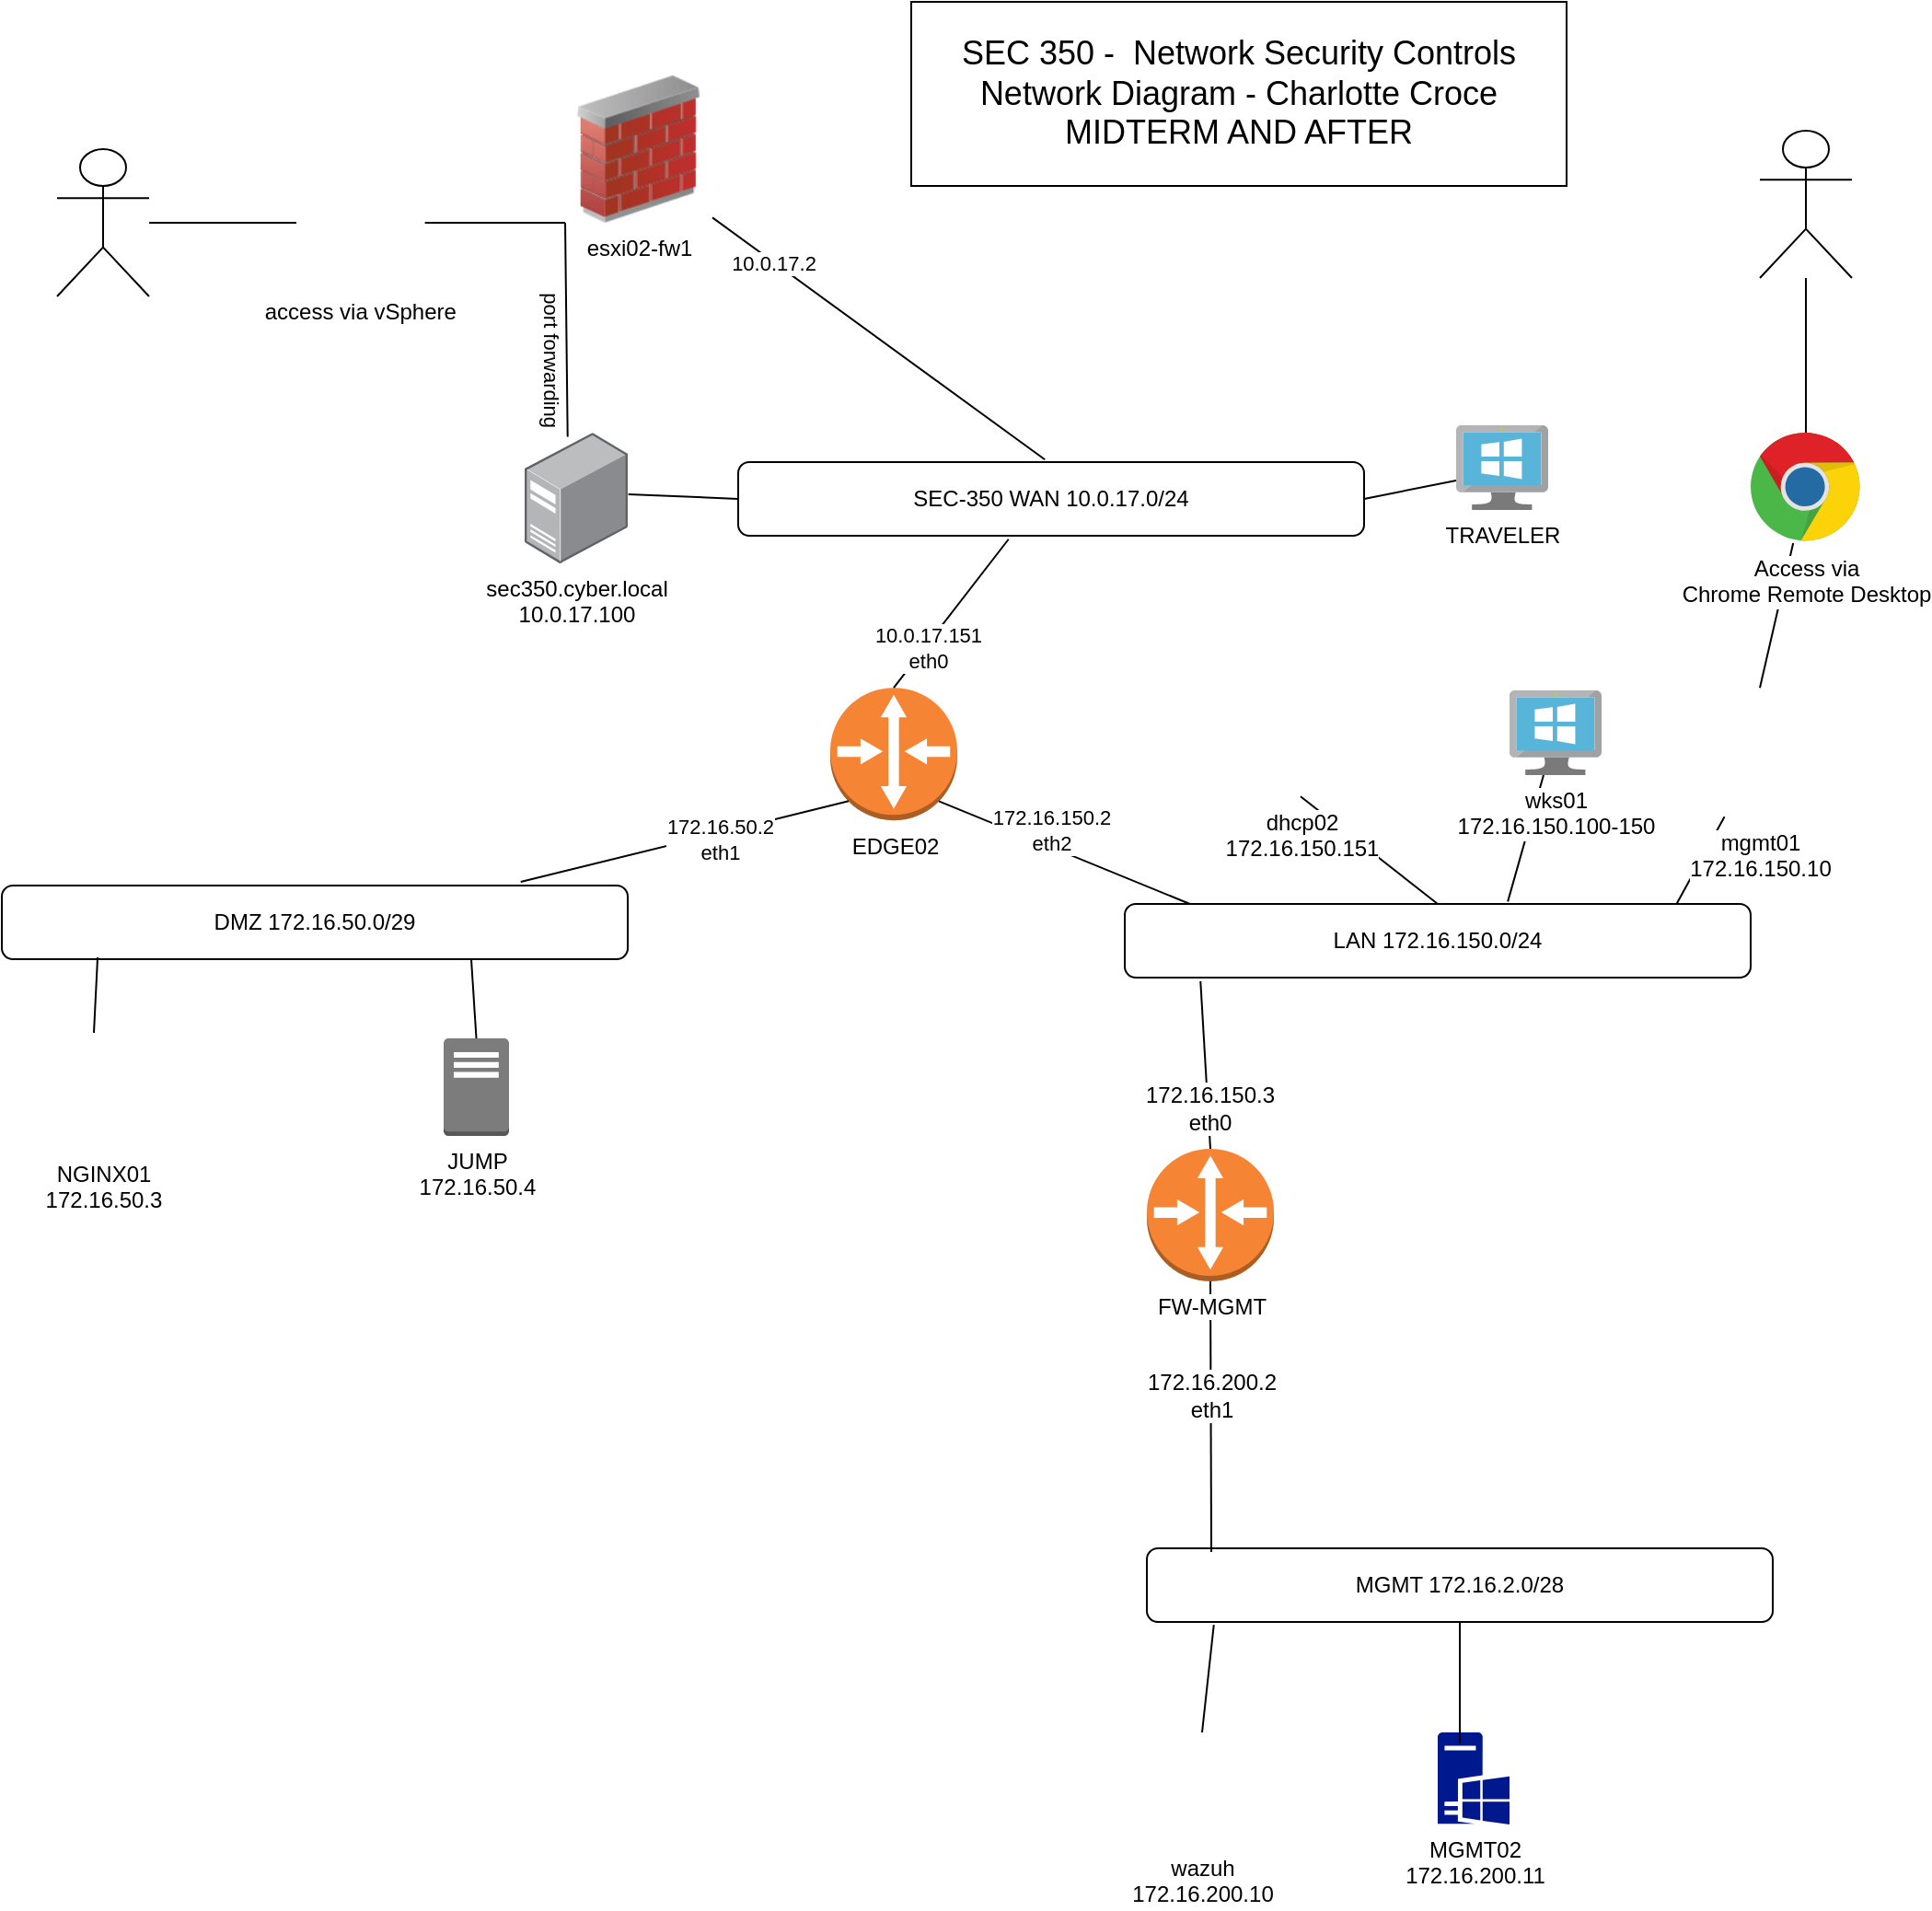 <mxfile version="26.1.1">
  <diagram name="Page-1" id="OsbpnMVMir5d5On4mEyH">
    <mxGraphModel dx="1500" dy="813" grid="1" gridSize="10" guides="1" tooltips="1" connect="1" arrows="1" fold="1" page="1" pageScale="1" pageWidth="850" pageHeight="1100" math="0" shadow="0">
      <root>
        <mxCell id="0" />
        <mxCell id="1" parent="0" />
        <mxCell id="r5Bo3zyKJavz-clfbByA-1" value="SEC-350 WAN 10.0.17.0/24" style="rounded=1;whiteSpace=wrap;html=1;align=center;" parent="1" vertex="1">
          <mxGeometry x="560" y="380" width="340" height="40" as="geometry" />
        </mxCell>
        <mxCell id="r5Bo3zyKJavz-clfbByA-2" value="LAN 172.16.150.0/24" style="rounded=1;whiteSpace=wrap;html=1;align=center;" parent="1" vertex="1">
          <mxGeometry x="770" y="620" width="340" height="40" as="geometry" />
        </mxCell>
        <mxCell id="r5Bo3zyKJavz-clfbByA-3" value="DMZ 172.16.50.0/29" style="rounded=1;whiteSpace=wrap;html=1;align=center;" parent="1" vertex="1">
          <mxGeometry x="160" y="610" width="340" height="40" as="geometry" />
        </mxCell>
        <mxCell id="r5Bo3zyKJavz-clfbByA-4" value="EDGE02" style="outlineConnect=0;dashed=0;verticalLabelPosition=bottom;verticalAlign=top;align=center;html=1;shape=mxgraph.aws3.router;fillColor=#F58534;gradientColor=none;" parent="1" vertex="1">
          <mxGeometry x="610" y="502.6" width="69" height="72" as="geometry" />
        </mxCell>
        <mxCell id="r5Bo3zyKJavz-clfbByA-5" value="" style="endArrow=none;html=1;rounded=0;entryX=0.855;entryY=0.855;entryDx=0;entryDy=0;entryPerimeter=0;exitX=0.104;exitY=0;exitDx=0;exitDy=0;exitPerimeter=0;" parent="1" source="r5Bo3zyKJavz-clfbByA-2" target="r5Bo3zyKJavz-clfbByA-4" edge="1">
          <mxGeometry width="50" height="50" relative="1" as="geometry">
            <mxPoint x="921" y="710" as="sourcePoint" />
            <mxPoint x="971" y="660" as="targetPoint" />
          </mxGeometry>
        </mxCell>
        <mxCell id="r5Bo3zyKJavz-clfbByA-6" value="172.16.150.2&lt;div&gt;eth2&lt;/div&gt;" style="edgeLabel;html=1;align=center;verticalAlign=middle;resizable=0;points=[];rotation=0;" parent="r5Bo3zyKJavz-clfbByA-5" vertex="1" connectable="0">
          <mxGeometry x="0.002" y="2" relative="1" as="geometry">
            <mxPoint x="-6" y="-14" as="offset" />
          </mxGeometry>
        </mxCell>
        <mxCell id="r5Bo3zyKJavz-clfbByA-7" value="" style="endArrow=none;html=1;rounded=0;entryX=0.145;entryY=0.855;entryDx=0;entryDy=0;entryPerimeter=0;exitX=0.829;exitY=-0.05;exitDx=0;exitDy=0;exitPerimeter=0;" parent="1" source="r5Bo3zyKJavz-clfbByA-3" target="r5Bo3zyKJavz-clfbByA-4" edge="1">
          <mxGeometry width="50" height="50" relative="1" as="geometry">
            <mxPoint x="491" y="560" as="sourcePoint" />
            <mxPoint x="541" y="510" as="targetPoint" />
          </mxGeometry>
        </mxCell>
        <mxCell id="r5Bo3zyKJavz-clfbByA-8" value="172.16.50.2&lt;div&gt;eth1&lt;/div&gt;" style="edgeLabel;html=1;align=center;verticalAlign=middle;resizable=0;points=[];rotation=0;" parent="r5Bo3zyKJavz-clfbByA-7" vertex="1" connectable="0">
          <mxGeometry x="0.4" y="-1" relative="1" as="geometry">
            <mxPoint x="-17" y="6" as="offset" />
          </mxGeometry>
        </mxCell>
        <mxCell id="r5Bo3zyKJavz-clfbByA-9" value="&lt;div&gt;JUMP&lt;br&gt;&lt;div&gt;172.16.50.4&lt;/div&gt;&lt;/div&gt;" style="outlineConnect=0;dashed=0;verticalLabelPosition=bottom;verticalAlign=top;align=center;html=1;shape=mxgraph.aws3.traditional_server;fillColor=#7D7C7C;gradientColor=none;" parent="1" vertex="1">
          <mxGeometry x="400" y="693" width="35.5" height="53" as="geometry" />
        </mxCell>
        <mxCell id="r5Bo3zyKJavz-clfbByA-10" value="" style="endArrow=none;html=1;rounded=0;exitX=0.153;exitY=0.975;exitDx=0;exitDy=0;exitPerimeter=0;" parent="1" source="r5Bo3zyKJavz-clfbByA-3" edge="1">
          <mxGeometry width="50" height="50" relative="1" as="geometry">
            <mxPoint x="481" y="850" as="sourcePoint" />
            <mxPoint x="210" y="690" as="targetPoint" />
          </mxGeometry>
        </mxCell>
        <mxCell id="r5Bo3zyKJavz-clfbByA-11" value="" style="endArrow=none;html=1;rounded=0;entryX=0.5;entryY=0;entryDx=0;entryDy=0;entryPerimeter=0;exitX=0.432;exitY=1.047;exitDx=0;exitDy=0;exitPerimeter=0;" parent="1" source="r5Bo3zyKJavz-clfbByA-1" target="r5Bo3zyKJavz-clfbByA-4" edge="1">
          <mxGeometry width="50" height="50" relative="1" as="geometry">
            <mxPoint x="805" y="530" as="sourcePoint" />
            <mxPoint x="855" y="480" as="targetPoint" />
          </mxGeometry>
        </mxCell>
        <mxCell id="r5Bo3zyKJavz-clfbByA-12" value="10.0.17.151&lt;div&gt;eth0&lt;/div&gt;" style="edgeLabel;html=1;align=center;verticalAlign=middle;resizable=0;points=[];" parent="r5Bo3zyKJavz-clfbByA-11" vertex="1" connectable="0">
          <mxGeometry x="0.452" y="1" relative="1" as="geometry">
            <mxPoint as="offset" />
          </mxGeometry>
        </mxCell>
        <mxCell id="r5Bo3zyKJavz-clfbByA-13" value="esxi02-fw1" style="image;html=1;image=img/lib/clip_art/networking/Firewall_02_128x128.png" parent="1" vertex="1">
          <mxGeometry x="466.01" y="170" width="80" height="80" as="geometry" />
        </mxCell>
        <mxCell id="r5Bo3zyKJavz-clfbByA-14" value="&lt;div&gt;&lt;br&gt;&lt;/div&gt;" style="shape=umlActor;verticalLabelPosition=bottom;verticalAlign=top;html=1;outlineConnect=0;" parent="1" vertex="1">
          <mxGeometry x="190" y="210" width="50" height="80" as="geometry" />
        </mxCell>
        <mxCell id="r5Bo3zyKJavz-clfbByA-15" value="" style="endArrow=none;html=1;rounded=0;exitX=0;exitY=0.5;exitDx=0;exitDy=0;" parent="1" source="r5Bo3zyKJavz-clfbByA-56" target="r5Bo3zyKJavz-clfbByA-14" edge="1">
          <mxGeometry width="50" height="50" relative="1" as="geometry">
            <mxPoint x="460" y="390" as="sourcePoint" />
            <mxPoint x="510" y="340" as="targetPoint" />
          </mxGeometry>
        </mxCell>
        <mxCell id="r5Bo3zyKJavz-clfbByA-16" value="sec350.cyber.local&lt;div&gt;10.0.17.100&lt;/div&gt;" style="image;points=[];aspect=fixed;html=1;align=center;shadow=0;dashed=0;image=img/lib/allied_telesis/computer_and_terminals/Server_Desktop.svg;" parent="1" vertex="1">
          <mxGeometry x="443.99" y="364" width="56.01" height="71" as="geometry" />
        </mxCell>
        <mxCell id="r5Bo3zyKJavz-clfbByA-17" value="" style="endArrow=none;html=1;rounded=0;entryX=0;entryY=1;entryDx=0;entryDy=0;exitX=0.417;exitY=0.031;exitDx=0;exitDy=0;exitPerimeter=0;" parent="1" source="r5Bo3zyKJavz-clfbByA-16" target="r5Bo3zyKJavz-clfbByA-13" edge="1">
          <mxGeometry width="50" height="50" relative="1" as="geometry">
            <mxPoint x="620" y="470" as="sourcePoint" />
            <mxPoint x="670" y="420" as="targetPoint" />
          </mxGeometry>
        </mxCell>
        <mxCell id="r5Bo3zyKJavz-clfbByA-18" value="port forwarding" style="edgeLabel;html=1;align=center;verticalAlign=middle;resizable=0;points=[];rotation=90;" parent="r5Bo3zyKJavz-clfbByA-17" vertex="1" connectable="0">
          <mxGeometry x="-0.27" y="1" relative="1" as="geometry">
            <mxPoint x="-7" as="offset" />
          </mxGeometry>
        </mxCell>
        <mxCell id="r5Bo3zyKJavz-clfbByA-19" value="" style="endArrow=none;html=1;rounded=0;exitX=0;exitY=0.5;exitDx=0;exitDy=0;entryX=1.006;entryY=0.471;entryDx=0;entryDy=0;entryPerimeter=0;" parent="1" source="r5Bo3zyKJavz-clfbByA-1" target="r5Bo3zyKJavz-clfbByA-16" edge="1">
          <mxGeometry width="50" height="50" relative="1" as="geometry">
            <mxPoint x="570" y="440" as="sourcePoint" />
            <mxPoint x="410" y="380" as="targetPoint" />
          </mxGeometry>
        </mxCell>
        <mxCell id="r5Bo3zyKJavz-clfbByA-20" value="" style="endArrow=none;html=1;rounded=0;entryX=1;entryY=0.965;entryDx=0;entryDy=0;entryPerimeter=0;exitX=0.49;exitY=-0.035;exitDx=0;exitDy=0;exitPerimeter=0;" parent="1" source="r5Bo3zyKJavz-clfbByA-1" target="r5Bo3zyKJavz-clfbByA-13" edge="1">
          <mxGeometry width="50" height="50" relative="1" as="geometry">
            <mxPoint x="600" y="310" as="sourcePoint" />
            <mxPoint x="650" y="260" as="targetPoint" />
          </mxGeometry>
        </mxCell>
        <mxCell id="r5Bo3zyKJavz-clfbByA-21" value="10.0.17.2" style="edgeLabel;html=1;align=center;verticalAlign=middle;resizable=0;points=[];" parent="r5Bo3zyKJavz-clfbByA-20" vertex="1" connectable="0">
          <mxGeometry x="0.736" y="-1" relative="1" as="geometry">
            <mxPoint x="8" y="8" as="offset" />
          </mxGeometry>
        </mxCell>
        <mxCell id="r5Bo3zyKJavz-clfbByA-23" value="MGMT 172.16.2.0/28" style="rounded=1;whiteSpace=wrap;html=1;align=center;" parent="1" vertex="1">
          <mxGeometry x="782" y="970" width="340" height="40" as="geometry" />
        </mxCell>
        <mxCell id="r5Bo3zyKJavz-clfbByA-24" value="" style="endArrow=none;html=1;rounded=0;fontSize=12;startSize=8;endSize=8;curved=1;entryX=0.121;entryY=1.05;entryDx=0;entryDy=0;entryPerimeter=0;exitX=0.5;exitY=0;exitDx=0;exitDy=0;exitPerimeter=0;" parent="1" source="r5Bo3zyKJavz-clfbByA-49" target="r5Bo3zyKJavz-clfbByA-2" edge="1">
          <mxGeometry width="50" height="50" relative="1" as="geometry">
            <mxPoint x="846" y="800" as="sourcePoint" />
            <mxPoint x="1034" y="830" as="targetPoint" />
          </mxGeometry>
        </mxCell>
        <mxCell id="r5Bo3zyKJavz-clfbByA-25" value="&lt;div&gt;172.16.150.3&lt;/div&gt;eth0" style="edgeLabel;html=1;align=center;verticalAlign=middle;resizable=0;points=[];fontSize=12;" parent="r5Bo3zyKJavz-clfbByA-24" vertex="1" connectable="0">
          <mxGeometry x="-0.517" y="-1" relative="1" as="geometry">
            <mxPoint as="offset" />
          </mxGeometry>
        </mxCell>
        <mxCell id="r5Bo3zyKJavz-clfbByA-26" value="" style="endArrow=none;html=1;rounded=0;fontSize=12;startSize=8;endSize=8;curved=1;exitX=0.5;exitY=1;exitDx=0;exitDy=0;exitPerimeter=0;entryX=0.103;entryY=0.05;entryDx=0;entryDy=0;entryPerimeter=0;" parent="1" source="r5Bo3zyKJavz-clfbByA-49" target="r5Bo3zyKJavz-clfbByA-23" edge="1">
          <mxGeometry width="50" height="50" relative="1" as="geometry">
            <mxPoint x="984" y="880" as="sourcePoint" />
            <mxPoint x="1034" y="830" as="targetPoint" />
          </mxGeometry>
        </mxCell>
        <mxCell id="r5Bo3zyKJavz-clfbByA-27" value="172.16.200.2&lt;div&gt;eth1&lt;/div&gt;" style="edgeLabel;html=1;align=center;verticalAlign=middle;resizable=0;points=[];fontSize=12;" parent="r5Bo3zyKJavz-clfbByA-26" vertex="1" connectable="0">
          <mxGeometry x="-0.273" y="1" relative="1" as="geometry">
            <mxPoint x="-1" y="8" as="offset" />
          </mxGeometry>
        </mxCell>
        <mxCell id="r5Bo3zyKJavz-clfbByA-28" value="wazuh&lt;div&gt;172.16.200.10&lt;/div&gt;" style="shape=image;html=1;verticalAlign=top;verticalLabelPosition=bottom;labelBackgroundColor=#ffffff;imageAspect=0;aspect=fixed;image=https://cdn1.iconfinder.com/data/icons/logos-brands-1/24/logo_brand_brands_logos_ubuntu-128.png" parent="1" vertex="1">
          <mxGeometry x="782" y="1070" width="60" height="60" as="geometry" />
        </mxCell>
        <mxCell id="r5Bo3zyKJavz-clfbByA-29" value="MGMT02&lt;div&gt;172.16.200.11&lt;/div&gt;" style="sketch=0;aspect=fixed;pointerEvents=1;shadow=0;dashed=0;html=1;strokeColor=none;labelPosition=center;verticalLabelPosition=bottom;verticalAlign=top;align=center;fillColor=#00188D;shape=mxgraph.mscae.enterprise.windows_server" parent="1" vertex="1">
          <mxGeometry x="940" y="1070" width="39" height="50" as="geometry" />
        </mxCell>
        <mxCell id="r5Bo3zyKJavz-clfbByA-30" value="" style="endArrow=none;html=1;rounded=0;fontSize=12;startSize=8;endSize=8;curved=1;entryX=0.5;entryY=1;entryDx=0;entryDy=0;exitX=0.308;exitY=0.12;exitDx=0;exitDy=0;exitPerimeter=0;" parent="1" source="r5Bo3zyKJavz-clfbByA-29" target="r5Bo3zyKJavz-clfbByA-23" edge="1">
          <mxGeometry width="50" height="50" relative="1" as="geometry">
            <mxPoint x="984" y="1000" as="sourcePoint" />
            <mxPoint x="1034" y="950" as="targetPoint" />
          </mxGeometry>
        </mxCell>
        <mxCell id="r5Bo3zyKJavz-clfbByA-31" value="" style="endArrow=none;html=1;rounded=0;fontSize=12;startSize=8;endSize=8;curved=1;entryX=0.107;entryY=1.038;entryDx=0;entryDy=0;entryPerimeter=0;exitX=0.5;exitY=0;exitDx=0;exitDy=0;" parent="1" source="r5Bo3zyKJavz-clfbByA-28" target="r5Bo3zyKJavz-clfbByA-23" edge="1">
          <mxGeometry width="50" height="50" relative="1" as="geometry">
            <mxPoint x="984" y="1000" as="sourcePoint" />
            <mxPoint x="1034" y="950" as="targetPoint" />
          </mxGeometry>
        </mxCell>
        <mxCell id="r5Bo3zyKJavz-clfbByA-37" value="" style="endArrow=none;html=1;rounded=0;entryX=0;entryY=0.5;entryDx=0;entryDy=0;exitX=1;exitY=0.5;exitDx=0;exitDy=0;" parent="1" source="r5Bo3zyKJavz-clfbByA-1" edge="1">
          <mxGeometry width="50" height="50" relative="1" as="geometry">
            <mxPoint x="730" y="490" as="sourcePoint" />
            <mxPoint x="950" y="390" as="targetPoint" />
          </mxGeometry>
        </mxCell>
        <mxCell id="r5Bo3zyKJavz-clfbByA-43" value="&lt;div&gt;&lt;br&gt;&lt;/div&gt;" style="shape=umlActor;verticalLabelPosition=bottom;verticalAlign=top;html=1;outlineConnect=0;" parent="1" vertex="1">
          <mxGeometry x="1115" y="200" width="50" height="80" as="geometry" />
        </mxCell>
        <mxCell id="r5Bo3zyKJavz-clfbByA-44" value="" style="endArrow=none;html=1;rounded=0;exitX=0.612;exitY=-0.033;exitDx=0;exitDy=0;exitPerimeter=0;" parent="1" source="r5Bo3zyKJavz-clfbByA-2" target="r5Bo3zyKJavz-clfbByA-50" edge="1">
          <mxGeometry width="50" height="50" relative="1" as="geometry">
            <mxPoint x="970" y="590" as="sourcePoint" />
            <mxPoint x="1020" y="540" as="targetPoint" />
          </mxGeometry>
        </mxCell>
        <mxCell id="r5Bo3zyKJavz-clfbByA-45" value="" style="endArrow=none;html=1;rounded=0;exitX=0.882;exitY=-0.005;exitDx=0;exitDy=0;exitPerimeter=0;" parent="1" source="r5Bo3zyKJavz-clfbByA-2" target="r5Bo3zyKJavz-clfbByA-51" edge="1">
          <mxGeometry width="50" height="50" relative="1" as="geometry">
            <mxPoint x="1020" y="570" as="sourcePoint" />
            <mxPoint x="1070" y="520" as="targetPoint" />
          </mxGeometry>
        </mxCell>
        <mxCell id="r5Bo3zyKJavz-clfbByA-46" value="" style="endArrow=none;html=1;rounded=0;" parent="1" source="r5Bo3zyKJavz-clfbByA-48" target="r5Bo3zyKJavz-clfbByA-43" edge="1">
          <mxGeometry width="50" height="50" relative="1" as="geometry">
            <mxPoint x="1090" y="430" as="sourcePoint" />
            <mxPoint x="1140" y="380" as="targetPoint" />
          </mxGeometry>
        </mxCell>
        <mxCell id="r5Bo3zyKJavz-clfbByA-47" value="" style="endArrow=none;html=1;rounded=0;entryX=0.5;entryY=0;entryDx=0;entryDy=0;" parent="1" source="r5Bo3zyKJavz-clfbByA-48" target="r5Bo3zyKJavz-clfbByA-51" edge="1">
          <mxGeometry width="50" height="50" relative="1" as="geometry">
            <mxPoint x="1090" y="430" as="sourcePoint" />
            <mxPoint x="1140" y="380" as="targetPoint" />
          </mxGeometry>
        </mxCell>
        <mxCell id="r5Bo3zyKJavz-clfbByA-48" value="&lt;div&gt;Access via&lt;/div&gt;&lt;div&gt;Chrome Remote Desktop&lt;br&gt;&lt;/div&gt;" style="dashed=0;outlineConnect=0;html=1;align=center;labelPosition=center;verticalLabelPosition=bottom;verticalAlign=top;shape=mxgraph.weblogos.chrome;labelBackgroundColor=default;" parent="1" vertex="1">
          <mxGeometry x="1110" y="364" width="60" height="60" as="geometry" />
        </mxCell>
        <mxCell id="r5Bo3zyKJavz-clfbByA-49" value="&lt;span&gt;FW-MGMT&lt;/span&gt;" style="outlineConnect=0;dashed=0;verticalLabelPosition=bottom;verticalAlign=top;align=center;html=1;shape=mxgraph.aws3.router;fillColor=#F58534;gradientColor=none;labelBackgroundColor=#FFFFFF;" parent="1" vertex="1">
          <mxGeometry x="782" y="753" width="69" height="72" as="geometry" />
        </mxCell>
        <mxCell id="r5Bo3zyKJavz-clfbByA-50" value="wks01&lt;div&gt;172.16.150.100-150&lt;/div&gt;" style="image;sketch=0;aspect=fixed;html=1;points=[];align=center;fontSize=12;image=img/lib/mscae/VirtualMachineWindows.svg;" parent="1" vertex="1">
          <mxGeometry x="979" y="504" width="50" height="46" as="geometry" />
        </mxCell>
        <mxCell id="r5Bo3zyKJavz-clfbByA-51" value="mgmt01&lt;div&gt;172.16.150.10&lt;/div&gt;" style="shape=image;html=1;verticalAlign=top;verticalLabelPosition=bottom;labelBackgroundColor=#ffffff;imageAspect=0;aspect=fixed;image=https://cdn1.iconfinder.com/data/icons/operating-system-flat-1/30/ubuntu-128.png" parent="1" vertex="1">
          <mxGeometry x="1080" y="502.6" width="70" height="70" as="geometry" />
        </mxCell>
        <mxCell id="r5Bo3zyKJavz-clfbByA-52" value="&lt;div&gt;&lt;font style=&quot;font-size: 18px;&quot;&gt;SEC 350 -&amp;nbsp; Network Security Controls&lt;/font&gt;&lt;/div&gt;&lt;div&gt;&lt;font style=&quot;&quot;&gt;&lt;font style=&quot;font-size: 18px;&quot;&gt;Network Diagram - Charlotte Croce&lt;/font&gt;&lt;font style=&quot;font-size: 16px;&quot;&gt;&lt;br&gt;&lt;/font&gt;&lt;/font&gt;&lt;/div&gt;&lt;div&gt;&lt;font style=&quot;&quot;&gt;&lt;font style=&quot;font-size: 18px;&quot;&gt;MIDTERM AND AFTER&lt;/font&gt;&lt;/font&gt;&lt;/div&gt;" style="rounded=0;whiteSpace=wrap;html=1;" parent="1" vertex="1">
          <mxGeometry x="654" y="130" width="356" height="100" as="geometry" />
        </mxCell>
        <mxCell id="r5Bo3zyKJavz-clfbByA-53" value="" style="shape=image;verticalLabelPosition=bottom;labelBackgroundColor=default;verticalAlign=top;aspect=fixed;imageAspect=0;image=https://wazuh.com/uploads/2022/05/wazuh-logo.png;" parent="1" vertex="1">
          <mxGeometry x="820.66" y="1040" width="89.68" height="30" as="geometry" />
        </mxCell>
        <mxCell id="r5Bo3zyKJavz-clfbByA-56" value="access via vSphere" style="shape=image;verticalLabelPosition=bottom;labelBackgroundColor=default;verticalAlign=top;aspect=fixed;imageAspect=0;image=https://raw.githubusercontent.com/pulumiverse/pulumi-esxi-native/main/docs/esxi-logo.png;clipPath=inset(3% 4.33% 5% 2%);" parent="1" vertex="1">
          <mxGeometry x="320" y="215.71" width="69.82" height="68.58" as="geometry" />
        </mxCell>
        <mxCell id="r5Bo3zyKJavz-clfbByA-57" value="" style="endArrow=none;html=1;rounded=0;entryX=0;entryY=1;entryDx=0;entryDy=0;exitX=1;exitY=0.5;exitDx=0;exitDy=0;" parent="1" source="r5Bo3zyKJavz-clfbByA-56" target="r5Bo3zyKJavz-clfbByA-13" edge="1">
          <mxGeometry width="50" height="50" relative="1" as="geometry">
            <mxPoint x="490" y="330" as="sourcePoint" />
            <mxPoint x="540" y="280" as="targetPoint" />
          </mxGeometry>
        </mxCell>
        <mxCell id="r5Bo3zyKJavz-clfbByA-58" value="" style="endArrow=none;html=1;rounded=0;entryX=0.75;entryY=1;entryDx=0;entryDy=0;exitX=0.5;exitY=0;exitDx=0;exitDy=0;exitPerimeter=0;" parent="1" source="r5Bo3zyKJavz-clfbByA-9" target="r5Bo3zyKJavz-clfbByA-3" edge="1">
          <mxGeometry width="50" height="50" relative="1" as="geometry">
            <mxPoint x="470" y="700" as="sourcePoint" />
            <mxPoint x="520" y="650" as="targetPoint" />
          </mxGeometry>
        </mxCell>
        <mxCell id="r5Bo3zyKJavz-clfbByA-65" value="NGINX01&lt;div&gt;172.16.50.3&lt;/div&gt;" style="shape=image;html=1;verticalAlign=top;verticalLabelPosition=bottom;labelBackgroundColor=#ffffff;imageAspect=0;aspect=fixed;image=https://cdn1.iconfinder.com/data/icons/operating-system-flat-1/30/ubuntu-128.png;clipPath=inset(10.94% 10.94% 10.94% 10.94%);" parent="1" vertex="1">
          <mxGeometry x="185" y="693" width="60" height="60" as="geometry" />
        </mxCell>
        <mxCell id="r5Bo3zyKJavz-clfbByA-66" value="TRAVELER" style="image;sketch=0;aspect=fixed;html=1;points=[];align=center;fontSize=12;image=img/lib/mscae/VirtualMachineWindows.svg;" parent="1" vertex="1">
          <mxGeometry x="950" y="360" width="50" height="46" as="geometry" />
        </mxCell>
        <mxCell id="TJdfRbBNyWWt9X7yNkoo-3" value="" style="endArrow=none;html=1;rounded=0;entryX=0.5;entryY=1;entryDx=0;entryDy=0;exitX=0.5;exitY=0;exitDx=0;exitDy=0;" edge="1" parent="1" source="r5Bo3zyKJavz-clfbByA-2" target="TJdfRbBNyWWt9X7yNkoo-2">
          <mxGeometry width="50" height="50" relative="1" as="geometry">
            <mxPoint x="750" y="670" as="sourcePoint" />
            <mxPoint x="800" y="620" as="targetPoint" />
          </mxGeometry>
        </mxCell>
        <mxCell id="TJdfRbBNyWWt9X7yNkoo-2" value="dhcp02&lt;br&gt;&lt;div&gt;172.16.150.151&lt;/div&gt;" style="shape=image;html=1;verticalAlign=top;verticalLabelPosition=bottom;labelBackgroundColor=default;imageAspect=0;aspect=fixed;image=https://cdn1.iconfinder.com/data/icons/operating-system-flat-1/30/ubuntu-128.png" vertex="1" parent="1">
          <mxGeometry x="830.5" y="491.6" width="70" height="70" as="geometry" />
        </mxCell>
      </root>
    </mxGraphModel>
  </diagram>
</mxfile>
